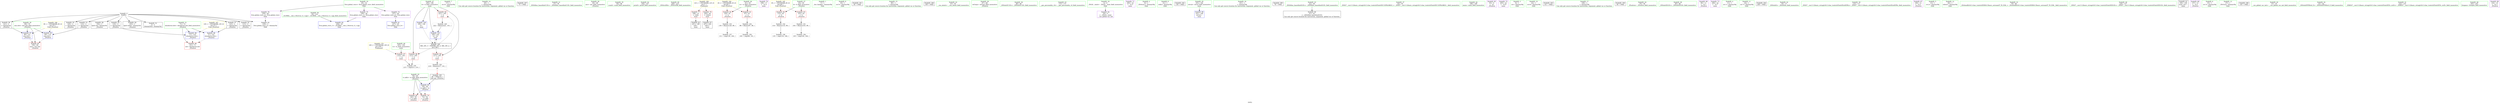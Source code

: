 digraph "SVFG" {
	label="SVFG";

	Node0x562b5e2d0540 [shape=record,color=grey,label="{NodeID: 0\nNullPtr}"];
	Node0x562b5e2d0540 -> Node0x562b5e2e5410[style=solid];
	Node0x562b5e2d0540 -> Node0x562b5e2e5510[style=solid];
	Node0x562b5e2d0540 -> Node0x562b5e2e55e0[style=solid];
	Node0x562b5e2d0540 -> Node0x562b5e2e56b0[style=solid];
	Node0x562b5e2d0540 -> Node0x562b5e2e5780[style=solid];
	Node0x562b5e2d0540 -> Node0x562b5e2e5850[style=solid];
	Node0x562b5e2d0540 -> Node0x562b5e2e5920[style=solid];
	Node0x562b5e2d0540 -> Node0x562b5e2e59f0[style=solid];
	Node0x562b5e2d0540 -> Node0x562b5e2e5ac0[style=solid];
	Node0x562b5e2d0540 -> Node0x562b5e2e7780[style=solid];
	Node0x562b5e2e74b0 [shape=record,color=red,label="{NodeID: 90\n221\<--195\n\<--it\nmain\n}"];
	Node0x562b5e2e74b0 -> Node0x562b5e2eb750[style=solid];
	Node0x562b5e2e1c40 [shape=record,color=green,label="{NodeID: 7\n17\<--1\n.str.4\<--dummyObj\nGlob }"];
	Node0x562b5e2e41c0 [shape=record,color=blue,label="{NodeID: 97\n69\<--121\nexn.slot\<--\n_Z5solvei\n}"];
	Node0x562b5e2e41c0 -> Node0x562b5e2e70a0[style=dashed];
	Node0x562b5e2e20d0 [shape=record,color=green,label="{NodeID: 14\n29\<--1\n\<--dummyObj\nCan only get source location for instruction, argument, global var or function.}"];
	Node0x562b5e2f8220 [shape=record,color=black,label="{NodeID: 187\n75 = PHI()\n}"];
	Node0x562b5e2e27d0 [shape=record,color=green,label="{NodeID: 21\n37\<--38\n_ZNSt8ios_base4InitC1Ev\<--_ZNSt8ios_base4InitC1Ev_field_insensitive\n}"];
	Node0x562b5e2e2e40 [shape=record,color=green,label="{NodeID: 28\n65\<--66\nans\<--ans_field_insensitive\n_Z5solvei\n}"];
	Node0x562b5e2e3480 [shape=record,color=green,label="{NodeID: 35\n85\<--86\nscanf\<--scanf_field_insensitive\n}"];
	Node0x562b5e2e3b80 [shape=record,color=green,label="{NodeID: 42\n146\<--147\nprintf\<--printf_field_insensitive\n}"];
	Node0x562b5e2e5210 [shape=record,color=green,label="{NodeID: 49\n209\<--210\n_ZNSirsERi\<--_ZNSirsERi_field_insensitive\n}"];
	Node0x562b5e2e5850 [shape=record,color=black,label="{NodeID: 56\n121\<--3\n\<--dummyVal\n_Z5solvei\n}"];
	Node0x562b5e2e5850 -> Node0x562b5e2e41c0[style=solid];
	Node0x562b5e2e5e30 [shape=record,color=black,label="{NodeID: 63\n207\<--204\ncall1\<--\nmain\n}"];
	Node0x562b5e2ebd50 [shape=record,color=grey,label="{NodeID: 153\n130 = Binary(129, 99, )\n}"];
	Node0x562b5e2ebd50 -> Node0x562b5e2ec350[style=solid];
	Node0x562b5e2e63e0 [shape=record,color=purple,label="{NodeID: 70\n199\<--17\n\<--.str.4\nmain\n}"];
	Node0x562b5e2f0330 [shape=record,color=black,label="{NodeID: 160\nMR_18V_3 = PHI(MR_18V_4, MR_18V_2, )\npts\{196 \}\n}"];
	Node0x562b5e2f0330 -> Node0x562b5e2e7310[style=dashed];
	Node0x562b5e2f0330 -> Node0x562b5e2e73e0[style=dashed];
	Node0x562b5e2f0330 -> Node0x562b5e2e74b0[style=dashed];
	Node0x562b5e2f0330 -> Node0x562b5e2e4500[style=dashed];
	Node0x562b5e2e6a20 [shape=record,color=red,label="{NodeID: 77\n198\<--21\n\<--stdin\nmain\n}"];
	Node0x562b5e2e6a20 -> Node0x562b5e2e5d60[style=solid];
	Node0x562b5e2f1ff0 [shape=record,color=yellow,style=double,label="{NodeID: 167\n10V_1 = ENCHI(MR_10V_0)\npts\{72 \}\nFun[_Z5solvei]}"];
	Node0x562b5e2f1ff0 -> Node0x562b5e2e40f0[style=dashed];
	Node0x562b5e2f1ff0 -> Node0x562b5e2e4290[style=dashed];
	Node0x562b5e2e6fd0 [shape=record,color=red,label="{NodeID: 84\n133\<--63\n\<--b\n_Z5solvei\n}"];
	Node0x562b5e2e6fd0 -> Node0x562b5e2ebbd0[style=solid];
	Node0x562b5e2d0730 [shape=record,color=green,label="{NodeID: 1\n7\<--1\n__dso_handle\<--dummyObj\nGlob }"];
	Node0x562b5e2e7580 [shape=record,color=blue,label="{NodeID: 91\n237\<--29\nllvm.global_ctors_0\<--\nGlob }"];
	Node0x562b5e2e1cd0 [shape=record,color=green,label="{NodeID: 8\n19\<--1\n.str.5\<--dummyObj\nGlob }"];
	Node0x562b5e2f6ad0 [shape=record,color=black,label="{NodeID: 181\n40 = PHI()\n}"];
	Node0x562b5e2e4290 [shape=record,color=blue,label="{NodeID: 98\n71\<--123\nehselector.slot\<--\n_Z5solvei\n}"];
	Node0x562b5e2e4290 -> Node0x562b5e2e7170[style=dashed];
	Node0x562b5e2e21d0 [shape=record,color=green,label="{NodeID: 15\n99\<--1\n\<--dummyObj\nCan only get source location for instruction, argument, global var or function.}"];
	Node0x562b5e2f8380 [shape=record,color=black,label="{NodeID: 188\n109 = PHI()\n}"];
	Node0x562b5e2e28d0 [shape=record,color=green,label="{NodeID: 22\n43\<--44\n__cxa_atexit\<--__cxa_atexit_field_insensitive\n}"];
	Node0x562b5e2e2f10 [shape=record,color=green,label="{NodeID: 29\n67\<--68\nref.tmp\<--ref.tmp_field_insensitive\n_Z5solvei\n}"];
	Node0x562b5e2e3580 [shape=record,color=green,label="{NodeID: 36\n88\<--89\n_ZNSaIcEC1Ev\<--_ZNSaIcEC1Ev_field_insensitive\n}"];
	Node0x562b5e2e3c80 [shape=record,color=green,label="{NodeID: 43\n172\<--173\n__gxx_personality_v0\<--__gxx_personality_v0_field_insensitive\n}"];
	Node0x562b5e2e5310 [shape=record,color=green,label="{NodeID: 50\n30\<--233\n_GLOBAL__sub_I_Nerevar_0_1.cpp\<--_GLOBAL__sub_I_Nerevar_0_1.cpp_field_insensitive\n}"];
	Node0x562b5e2e5310 -> Node0x562b5e2e7680[style=solid];
	Node0x562b5e2e5920 [shape=record,color=black,label="{NodeID: 57\n123\<--3\n\<--dummyVal\n_Z5solvei\n}"];
	Node0x562b5e2e5920 -> Node0x562b5e2e4290[style=solid];
	Node0x562b5e2e5f00 [shape=record,color=purple,label="{NodeID: 64\n39\<--4\n\<--_ZStL8__ioinit\n__cxx_global_var_init\n}"];
	Node0x562b5e2ebed0 [shape=record,color=grey,label="{NodeID: 154\n98 = Binary(97, 99, )\n}"];
	Node0x562b5e2ebed0 -> Node0x562b5e2ec650[style=solid];
	Node0x562b5e2e64b0 [shape=record,color=purple,label="{NodeID: 71\n200\<--19\n\<--.str.5\nmain\n}"];
	Node0x562b5e2e6af0 [shape=record,color=red,label="{NodeID: 78\n204\<--26\n\<--stdout\nmain\n}"];
	Node0x562b5e2e6af0 -> Node0x562b5e2e5e30[style=solid];
	Node0x562b5e2f20d0 [shape=record,color=yellow,style=double,label="{NodeID: 168\n12V_1 = ENCHI(MR_12V_0)\npts\{1 \}\nFun[main]}"];
	Node0x562b5e2f20d0 -> Node0x562b5e2e6a20[style=dashed];
	Node0x562b5e2f20d0 -> Node0x562b5e2e6af0[style=dashed];
	Node0x562b5e2e70a0 [shape=record,color=red,label="{NodeID: 85\n150\<--69\nexn\<--exn.slot\n_Z5solvei\n}"];
	Node0x562b5e2e1170 [shape=record,color=green,label="{NodeID: 2\n8\<--1\n_ZSt4cerr\<--dummyObj\nGlob }"];
	Node0x562b5e2e7680 [shape=record,color=blue,label="{NodeID: 92\n238\<--30\nllvm.global_ctors_1\<--_GLOBAL__sub_I_Nerevar_0_1.cpp\nGlob }"];
	Node0x562b5e2e1d60 [shape=record,color=green,label="{NodeID: 9\n21\<--1\nstdin\<--dummyObj\nGlob }"];
	Node0x562b5e2f6bd0 [shape=record,color=black,label="{NodeID: 182\n138 = PHI()\n}"];
	Node0x562b5e2e4360 [shape=record,color=blue,label="{NodeID: 99\n191\<--106\nretval\<--\nmain\n}"];
	Node0x562b5e2e22d0 [shape=record,color=green,label="{NodeID: 16\n101\<--1\n\<--dummyObj\nCan only get source location for instruction, argument, global var or function.}"];
	Node0x562b5e2f8450 [shape=record,color=black,label="{NodeID: 189\n78 = PHI()\n}"];
	Node0x562b5e2e29d0 [shape=record,color=green,label="{NodeID: 23\n42\<--48\n_ZNSt8ios_base4InitD1Ev\<--_ZNSt8ios_base4InitD1Ev_field_insensitive\n}"];
	Node0x562b5e2e29d0 -> Node0x562b5e2e5b90[style=solid];
	Node0x562b5e2e2fe0 [shape=record,color=green,label="{NodeID: 30\n69\<--70\nexn.slot\<--exn.slot_field_insensitive\n_Z5solvei\n}"];
	Node0x562b5e2e2fe0 -> Node0x562b5e2e70a0[style=solid];
	Node0x562b5e2e2fe0 -> Node0x562b5e2e7950[style=solid];
	Node0x562b5e2e2fe0 -> Node0x562b5e2e41c0[style=solid];
	Node0x562b5e2e3680 [shape=record,color=green,label="{NodeID: 37\n92\<--93\n_ZNSt7__cxx1112basic_stringIcSt11char_traitsIcESaIcEEC1EPKcRKS3_\<--_ZNSt7__cxx1112basic_stringIcSt11char_traitsIcESaIcEEC1EPKcRKS3__field_insensitive\n}"];
	Node0x562b5e2e3d80 [shape=record,color=green,label="{NodeID: 44\n188\<--189\nmain\<--main_field_insensitive\n}"];
	Node0x562b5e2e5410 [shape=record,color=black,label="{NodeID: 51\n2\<--3\ndummyVal\<--dummyVal\n}"];
	Node0x562b5e2e59f0 [shape=record,color=black,label="{NodeID: 58\n152\<--3\nlpad.val\<--dummyVal\n_Z5solvei\n}"];
	Node0x562b5e2e5fd0 [shape=record,color=purple,label="{NodeID: 65\n83\<--9\n\<--.str\n_Z5solvei\n}"];
	Node0x562b5e2ec050 [shape=record,color=grey,label="{NodeID: 155\n215 = cmp(213, 214, )\n}"];
	Node0x562b5e2e6580 [shape=record,color=purple,label="{NodeID: 72\n205\<--22\n\<--.str.6\nmain\n}"];
	Node0x562b5e2e6bc0 [shape=record,color=red,label="{NodeID: 79\n74\<--59\n\<--tc.addr\n_Z5solvei\n}"];
	Node0x562b5e2e7170 [shape=record,color=red,label="{NodeID: 86\n151\<--71\nsel\<--ehselector.slot\n_Z5solvei\n}"];
	Node0x562b5e2e1200 [shape=record,color=green,label="{NodeID: 3\n9\<--1\n.str\<--dummyObj\nGlob }"];
	Node0x562b5e2e7780 [shape=record,color=blue, style = dotted,label="{NodeID: 93\n239\<--3\nllvm.global_ctors_2\<--dummyVal\nGlob }"];
	Node0x562b5e2e1df0 [shape=record,color=green,label="{NodeID: 10\n22\<--1\n.str.6\<--dummyObj\nGlob }"];
	Node0x562b5e2f6cd0 [shape=record,color=black,label="{NodeID: 183\n141 = PHI()\n}"];
	Node0x562b5e2e4430 [shape=record,color=blue,label="{NodeID: 100\n195\<--106\nit\<--\nmain\n}"];
	Node0x562b5e2e4430 -> Node0x562b5e2f0330[style=dashed];
	Node0x562b5e2e23d0 [shape=record,color=green,label="{NodeID: 17\n106\<--1\n\<--dummyObj\nCan only get source location for instruction, argument, global var or function.}"];
	Node0x562b5e2f8520 [shape=record,color=black,label="{NodeID: 190\n84 = PHI()\n}"];
	Node0x562b5e2e2ad0 [shape=record,color=green,label="{NodeID: 24\n55\<--56\n_Z5solvei\<--_Z5solvei_field_insensitive\n}"];
	Node0x562b5e2e30b0 [shape=record,color=green,label="{NodeID: 31\n71\<--72\nehselector.slot\<--ehselector.slot_field_insensitive\n_Z5solvei\n}"];
	Node0x562b5e2e30b0 -> Node0x562b5e2e7170[style=solid];
	Node0x562b5e2e30b0 -> Node0x562b5e2e40f0[style=solid];
	Node0x562b5e2e30b0 -> Node0x562b5e2e4290[style=solid];
	Node0x562b5e2e3780 [shape=record,color=green,label="{NodeID: 38\n95\<--96\n_ZNSaIcED1Ev\<--_ZNSaIcED1Ev_field_insensitive\n}"];
	Node0x562b5e2e3e80 [shape=record,color=green,label="{NodeID: 45\n191\<--192\nretval\<--retval_field_insensitive\nmain\n}"];
	Node0x562b5e2e3e80 -> Node0x562b5e2e4360[style=solid];
	Node0x562b5e2e5510 [shape=record,color=black,label="{NodeID: 52\n113\<--3\n\<--dummyVal\n_Z5solvei\n}"];
	Node0x562b5e2e5ac0 [shape=record,color=black,label="{NodeID: 59\n153\<--3\nlpad.val20\<--dummyVal\n_Z5solvei\n}"];
	Node0x562b5e2eb750 [shape=record,color=grey,label="{NodeID: 149\n222 = Binary(221, 101, )\n}"];
	Node0x562b5e2eb750 -> Node0x562b5e2e4500[style=solid];
	Node0x562b5e2e60a0 [shape=record,color=purple,label="{NodeID: 66\n90\<--11\n\<--.str.1\n_Z5solvei\n}"];
	Node0x562b5e2ec1d0 [shape=record,color=grey,label="{NodeID: 156\n105 = cmp(104, 106, )\n}"];
	Node0x562b5e2e6650 [shape=record,color=purple,label="{NodeID: 73\n206\<--24\n\<--.str.7\nmain\n}"];
	Node0x562b5e2e6c90 [shape=record,color=red,label="{NodeID: 80\n140\<--59\n\<--tc.addr\n_Z5solvei\n}"];
	Node0x562b5e2f22c0 [shape=record,color=yellow,style=double,label="{NodeID: 170\n16V_1 = ENCHI(MR_16V_0)\npts\{194 \}\nFun[main]}"];
	Node0x562b5e2f22c0 -> Node0x562b5e2e7240[style=dashed];
	Node0x562b5e2e7240 [shape=record,color=red,label="{NodeID: 87\n214\<--193\n\<--tc\nmain\n}"];
	Node0x562b5e2e7240 -> Node0x562b5e2ec050[style=solid];
	Node0x562b5e2e1290 [shape=record,color=green,label="{NodeID: 4\n11\<--1\n.str.1\<--dummyObj\nGlob }"];
	Node0x562b5e2e7880 [shape=record,color=blue,label="{NodeID: 94\n59\<--58\ntc.addr\<--tc\n_Z5solvei\n}"];
	Node0x562b5e2e7880 -> Node0x562b5e2e6bc0[style=dashed];
	Node0x562b5e2e7880 -> Node0x562b5e2e6c90[style=dashed];
	Node0x562b5e2e1e80 [shape=record,color=green,label="{NodeID: 11\n24\<--1\n.str.7\<--dummyObj\nGlob }"];
	Node0x562b5e2f7950 [shape=record,color=black,label="{NodeID: 184\n208 = PHI()\n}"];
	Node0x562b5e2e4500 [shape=record,color=blue,label="{NodeID: 101\n195\<--222\nit\<--inc\nmain\n}"];
	Node0x562b5e2e4500 -> Node0x562b5e2f0330[style=dashed];
	Node0x562b5e2e24d0 [shape=record,color=green,label="{NodeID: 18\n4\<--6\n_ZStL8__ioinit\<--_ZStL8__ioinit_field_insensitive\nGlob }"];
	Node0x562b5e2e24d0 -> Node0x562b5e2e5f00[style=solid];
	Node0x562b5e2e2bd0 [shape=record,color=green,label="{NodeID: 25\n59\<--60\ntc.addr\<--tc.addr_field_insensitive\n_Z5solvei\n}"];
	Node0x562b5e2e2bd0 -> Node0x562b5e2e6bc0[style=solid];
	Node0x562b5e2e2bd0 -> Node0x562b5e2e6c90[style=solid];
	Node0x562b5e2e2bd0 -> Node0x562b5e2e7880[style=solid];
	Node0x562b5e2e3180 [shape=record,color=green,label="{NodeID: 32\n76\<--77\n_ZNSolsEi\<--_ZNSolsEi_field_insensitive\n}"];
	Node0x562b5e2e3880 [shape=record,color=green,label="{NodeID: 39\n110\<--111\n_ZNSt7__cxx1112basic_stringIcSt11char_traitsIcESaIcEEaSEPKc\<--_ZNSt7__cxx1112basic_stringIcSt11char_traitsIcESaIcEEaSEPKc_field_insensitive\n}"];
	Node0x562b5e2e3f50 [shape=record,color=green,label="{NodeID: 46\n193\<--194\ntc\<--tc_field_insensitive\nmain\n}"];
	Node0x562b5e2e3f50 -> Node0x562b5e2e7240[style=solid];
	Node0x562b5e2e55e0 [shape=record,color=black,label="{NodeID: 53\n114\<--3\n\<--dummyVal\n_Z5solvei\n}"];
	Node0x562b5e2e55e0 -> Node0x562b5e2e7950[style=solid];
	Node0x562b5e2e5b90 [shape=record,color=black,label="{NodeID: 60\n41\<--42\n\<--_ZNSt8ios_base4InitD1Ev\nCan only get source location for instruction, argument, global var or function.}"];
	Node0x562b5e2eb8d0 [shape=record,color=grey,label="{NodeID: 150\n218 = Binary(217, 101, )\n|{<s0>19}}"];
	Node0x562b5e2eb8d0:s0 -> Node0x562b5e2f7a20[style=solid,color=red];
	Node0x562b5e2e6170 [shape=record,color=purple,label="{NodeID: 67\n108\<--13\n\<--.str.2\n_Z5solvei\n}"];
	Node0x562b5e2ec350 [shape=record,color=grey,label="{NodeID: 157\n131 = cmp(130, 106, )\n}"];
	Node0x562b5e2e6720 [shape=record,color=purple,label="{NodeID: 74\n237\<--28\nllvm.global_ctors_0\<--llvm.global_ctors\nGlob }"];
	Node0x562b5e2e6720 -> Node0x562b5e2e7580[style=solid];
	Node0x562b5e2f1d50 [shape=record,color=yellow,style=double,label="{NodeID: 164\n4V_1 = ENCHI(MR_4V_0)\npts\{62 \}\nFun[_Z5solvei]}"];
	Node0x562b5e2f1d50 -> Node0x562b5e2e6d60[style=dashed];
	Node0x562b5e2f1d50 -> Node0x562b5e2e6e30[style=dashed];
	Node0x562b5e2e6d60 [shape=record,color=red,label="{NodeID: 81\n97\<--61\n\<--w\n_Z5solvei\n}"];
	Node0x562b5e2e6d60 -> Node0x562b5e2ebed0[style=solid];
	Node0x562b5e2e7310 [shape=record,color=red,label="{NodeID: 88\n213\<--195\n\<--it\nmain\n}"];
	Node0x562b5e2e7310 -> Node0x562b5e2ec050[style=solid];
	Node0x562b5e2e1b20 [shape=record,color=green,label="{NodeID: 5\n13\<--1\n.str.2\<--dummyObj\nGlob }"];
	Node0x562b5e2e7950 [shape=record,color=blue,label="{NodeID: 95\n69\<--114\nexn.slot\<--\n_Z5solvei\n}"];
	Node0x562b5e2e7950 -> Node0x562b5e2e70a0[style=dashed];
	Node0x562b5e2e1f10 [shape=record,color=green,label="{NodeID: 12\n26\<--1\nstdout\<--dummyObj\nGlob }"];
	Node0x562b5e2f7a20 [shape=record,color=black,label="{NodeID: 185\n58 = PHI(218, )\n0th arg _Z5solvei }"];
	Node0x562b5e2f7a20 -> Node0x562b5e2e7880[style=solid];
	Node0x562b5e2e25d0 [shape=record,color=green,label="{NodeID: 19\n28\<--32\nllvm.global_ctors\<--llvm.global_ctors_field_insensitive\nGlob }"];
	Node0x562b5e2e25d0 -> Node0x562b5e2e6720[style=solid];
	Node0x562b5e2e25d0 -> Node0x562b5e2e6820[style=solid];
	Node0x562b5e2e25d0 -> Node0x562b5e2e6920[style=solid];
	Node0x562b5e2e2ca0 [shape=record,color=green,label="{NodeID: 26\n61\<--62\nw\<--w_field_insensitive\n_Z5solvei\n}"];
	Node0x562b5e2e2ca0 -> Node0x562b5e2e6d60[style=solid];
	Node0x562b5e2e2ca0 -> Node0x562b5e2e6e30[style=solid];
	Node0x562b5e2e3280 [shape=record,color=green,label="{NodeID: 33\n79\<--80\n_ZSt4endlIcSt11char_traitsIcEERSt13basic_ostreamIT_T0_ES6_\<--_ZSt4endlIcSt11char_traitsIcEERSt13basic_ostreamIT_T0_ES6__field_insensitive\n}"];
	Node0x562b5e2e3980 [shape=record,color=green,label="{NodeID: 40\n126\<--127\n_ZNSt7__cxx1112basic_stringIcSt11char_traitsIcESaIcEED1Ev\<--_ZNSt7__cxx1112basic_stringIcSt11char_traitsIcESaIcEED1Ev_field_insensitive\n}"];
	Node0x562b5e2e4020 [shape=record,color=green,label="{NodeID: 47\n195\<--196\nit\<--it_field_insensitive\nmain\n}"];
	Node0x562b5e2e4020 -> Node0x562b5e2e7310[style=solid];
	Node0x562b5e2e4020 -> Node0x562b5e2e73e0[style=solid];
	Node0x562b5e2e4020 -> Node0x562b5e2e74b0[style=solid];
	Node0x562b5e2e4020 -> Node0x562b5e2e4430[style=solid];
	Node0x562b5e2e4020 -> Node0x562b5e2e4500[style=solid];
	Node0x562b5e2e56b0 [shape=record,color=black,label="{NodeID: 54\n116\<--3\n\<--dummyVal\n_Z5solvei\n}"];
	Node0x562b5e2e56b0 -> Node0x562b5e2e40f0[style=solid];
	Node0x562b5e2e5c90 [shape=record,color=black,label="{NodeID: 61\n190\<--106\nmain_ret\<--\nmain\n}"];
	Node0x562b5e2eba50 [shape=record,color=grey,label="{NodeID: 151\n104 = Binary(103, 99, )\n}"];
	Node0x562b5e2eba50 -> Node0x562b5e2ec1d0[style=solid];
	Node0x562b5e2e6240 [shape=record,color=purple,label="{NodeID: 68\n137\<--13\n\<--.str.2\n_Z5solvei\n}"];
	Node0x562b5e2ec4d0 [shape=record,color=grey,label="{NodeID: 158\n135 = cmp(134, 106, )\n}"];
	Node0x562b5e2e6820 [shape=record,color=purple,label="{NodeID: 75\n238\<--28\nllvm.global_ctors_1\<--llvm.global_ctors\nGlob }"];
	Node0x562b5e2e6820 -> Node0x562b5e2e7680[style=solid];
	Node0x562b5e2f1e30 [shape=record,color=yellow,style=double,label="{NodeID: 165\n6V_1 = ENCHI(MR_6V_0)\npts\{64 \}\nFun[_Z5solvei]}"];
	Node0x562b5e2f1e30 -> Node0x562b5e2e6f00[style=dashed];
	Node0x562b5e2f1e30 -> Node0x562b5e2e6fd0[style=dashed];
	Node0x562b5e2e6e30 [shape=record,color=red,label="{NodeID: 82\n129\<--61\n\<--w\n_Z5solvei\n}"];
	Node0x562b5e2e6e30 -> Node0x562b5e2ebd50[style=solid];
	Node0x562b5e2e73e0 [shape=record,color=red,label="{NodeID: 89\n217\<--195\n\<--it\nmain\n}"];
	Node0x562b5e2e73e0 -> Node0x562b5e2eb8d0[style=solid];
	Node0x562b5e2e1bb0 [shape=record,color=green,label="{NodeID: 6\n15\<--1\n.str.3\<--dummyObj\nGlob }"];
	Node0x562b5e2e40f0 [shape=record,color=blue,label="{NodeID: 96\n71\<--116\nehselector.slot\<--\n_Z5solvei\n}"];
	Node0x562b5e2e40f0 -> Node0x562b5e2e7170[style=dashed];
	Node0x562b5e2e1fd0 [shape=record,color=green,label="{NodeID: 13\n27\<--1\n_ZSt3cin\<--dummyObj\nGlob }"];
	Node0x562b5e2f8120 [shape=record,color=black,label="{NodeID: 186\n145 = PHI()\n}"];
	Node0x562b5e2e26d0 [shape=record,color=green,label="{NodeID: 20\n33\<--34\n__cxx_global_var_init\<--__cxx_global_var_init_field_insensitive\n}"];
	Node0x562b5e2e2d70 [shape=record,color=green,label="{NodeID: 27\n63\<--64\nb\<--b_field_insensitive\n_Z5solvei\n}"];
	Node0x562b5e2e2d70 -> Node0x562b5e2e6f00[style=solid];
	Node0x562b5e2e2d70 -> Node0x562b5e2e6fd0[style=solid];
	Node0x562b5e2e3380 [shape=record,color=green,label="{NodeID: 34\n81\<--82\n_ZNSolsEPFRSoS_E\<--_ZNSolsEPFRSoS_E_field_insensitive\n}"];
	Node0x562b5e2e3a80 [shape=record,color=green,label="{NodeID: 41\n142\<--143\n_ZNKSt7__cxx1112basic_stringIcSt11char_traitsIcESaIcEE5c_strEv\<--_ZNKSt7__cxx1112basic_stringIcSt11char_traitsIcESaIcEE5c_strEv_field_insensitive\n}"];
	Node0x562b5e2e5110 [shape=record,color=green,label="{NodeID: 48\n202\<--203\nfreopen\<--freopen_field_insensitive\n}"];
	Node0x562b5e2e5780 [shape=record,color=black,label="{NodeID: 55\n120\<--3\n\<--dummyVal\n_Z5solvei\n}"];
	Node0x562b5e2e5d60 [shape=record,color=black,label="{NodeID: 62\n201\<--198\ncall\<--\nmain\n}"];
	Node0x562b5e2ebbd0 [shape=record,color=grey,label="{NodeID: 152\n134 = Binary(133, 99, )\n}"];
	Node0x562b5e2ebbd0 -> Node0x562b5e2ec4d0[style=solid];
	Node0x562b5e2e6310 [shape=record,color=purple,label="{NodeID: 69\n144\<--15\n\<--.str.3\n_Z5solvei\n}"];
	Node0x562b5e2ec650 [shape=record,color=grey,label="{NodeID: 159\n100 = cmp(98, 101, )\n}"];
	Node0x562b5e2e6920 [shape=record,color=purple,label="{NodeID: 76\n239\<--28\nllvm.global_ctors_2\<--llvm.global_ctors\nGlob }"];
	Node0x562b5e2e6920 -> Node0x562b5e2e7780[style=solid];
	Node0x562b5e2f1f10 [shape=record,color=yellow,style=double,label="{NodeID: 166\n8V_1 = ENCHI(MR_8V_0)\npts\{70 \}\nFun[_Z5solvei]}"];
	Node0x562b5e2f1f10 -> Node0x562b5e2e7950[style=dashed];
	Node0x562b5e2f1f10 -> Node0x562b5e2e41c0[style=dashed];
	Node0x562b5e2e6f00 [shape=record,color=red,label="{NodeID: 83\n103\<--63\n\<--b\n_Z5solvei\n}"];
	Node0x562b5e2e6f00 -> Node0x562b5e2eba50[style=solid];
}

